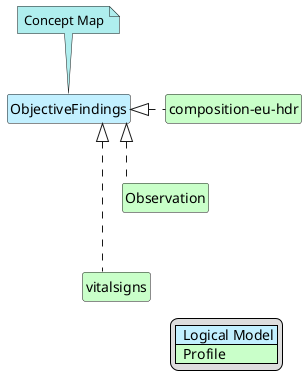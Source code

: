 @startuml
hide circle
hide stereotype
hide members
hide methods
skinparam linetype ortho
skinparam class {
BackgroundColor<<LogicalModel>> #APPLICATION
BackgroundColor<<Profile>> #TECHNOLOGY
}
legend right
| <#APPLICATION>  Logical Model |
| <#TECHNOLOGY>  Profile |
endlegend
class "ObjectiveFindings" <<LogicalModel>> [[StructureDefinition-ObjectiveFindings.html]]
note top #PaleTurquoise [[ConceptMap-objectiveFindings2FHIR-eu-hdr.html]]
Concept Map
endnote
class "composition-eu-hdr" <<Profile>> [[StructureDefinition-composition-eu-hdr.html]]
"ObjectiveFindings" <|. "composition-eu-hdr"
class "Observation" <<Profile>> [[http://hl7.org/fhir/StructureDefinition/Observation]]
"ObjectiveFindings" <|. "Observation"
"composition-eu-hdr" -d[hidden]-> "Observation"
class "vitalsigns" <<Profile>> [[http://hl7.org/fhir/StructureDefinition/vitalsigns]]
"ObjectiveFindings" <|. "vitalsigns"
"Observation" -d[hidden]-> "vitalsigns"
@enduml